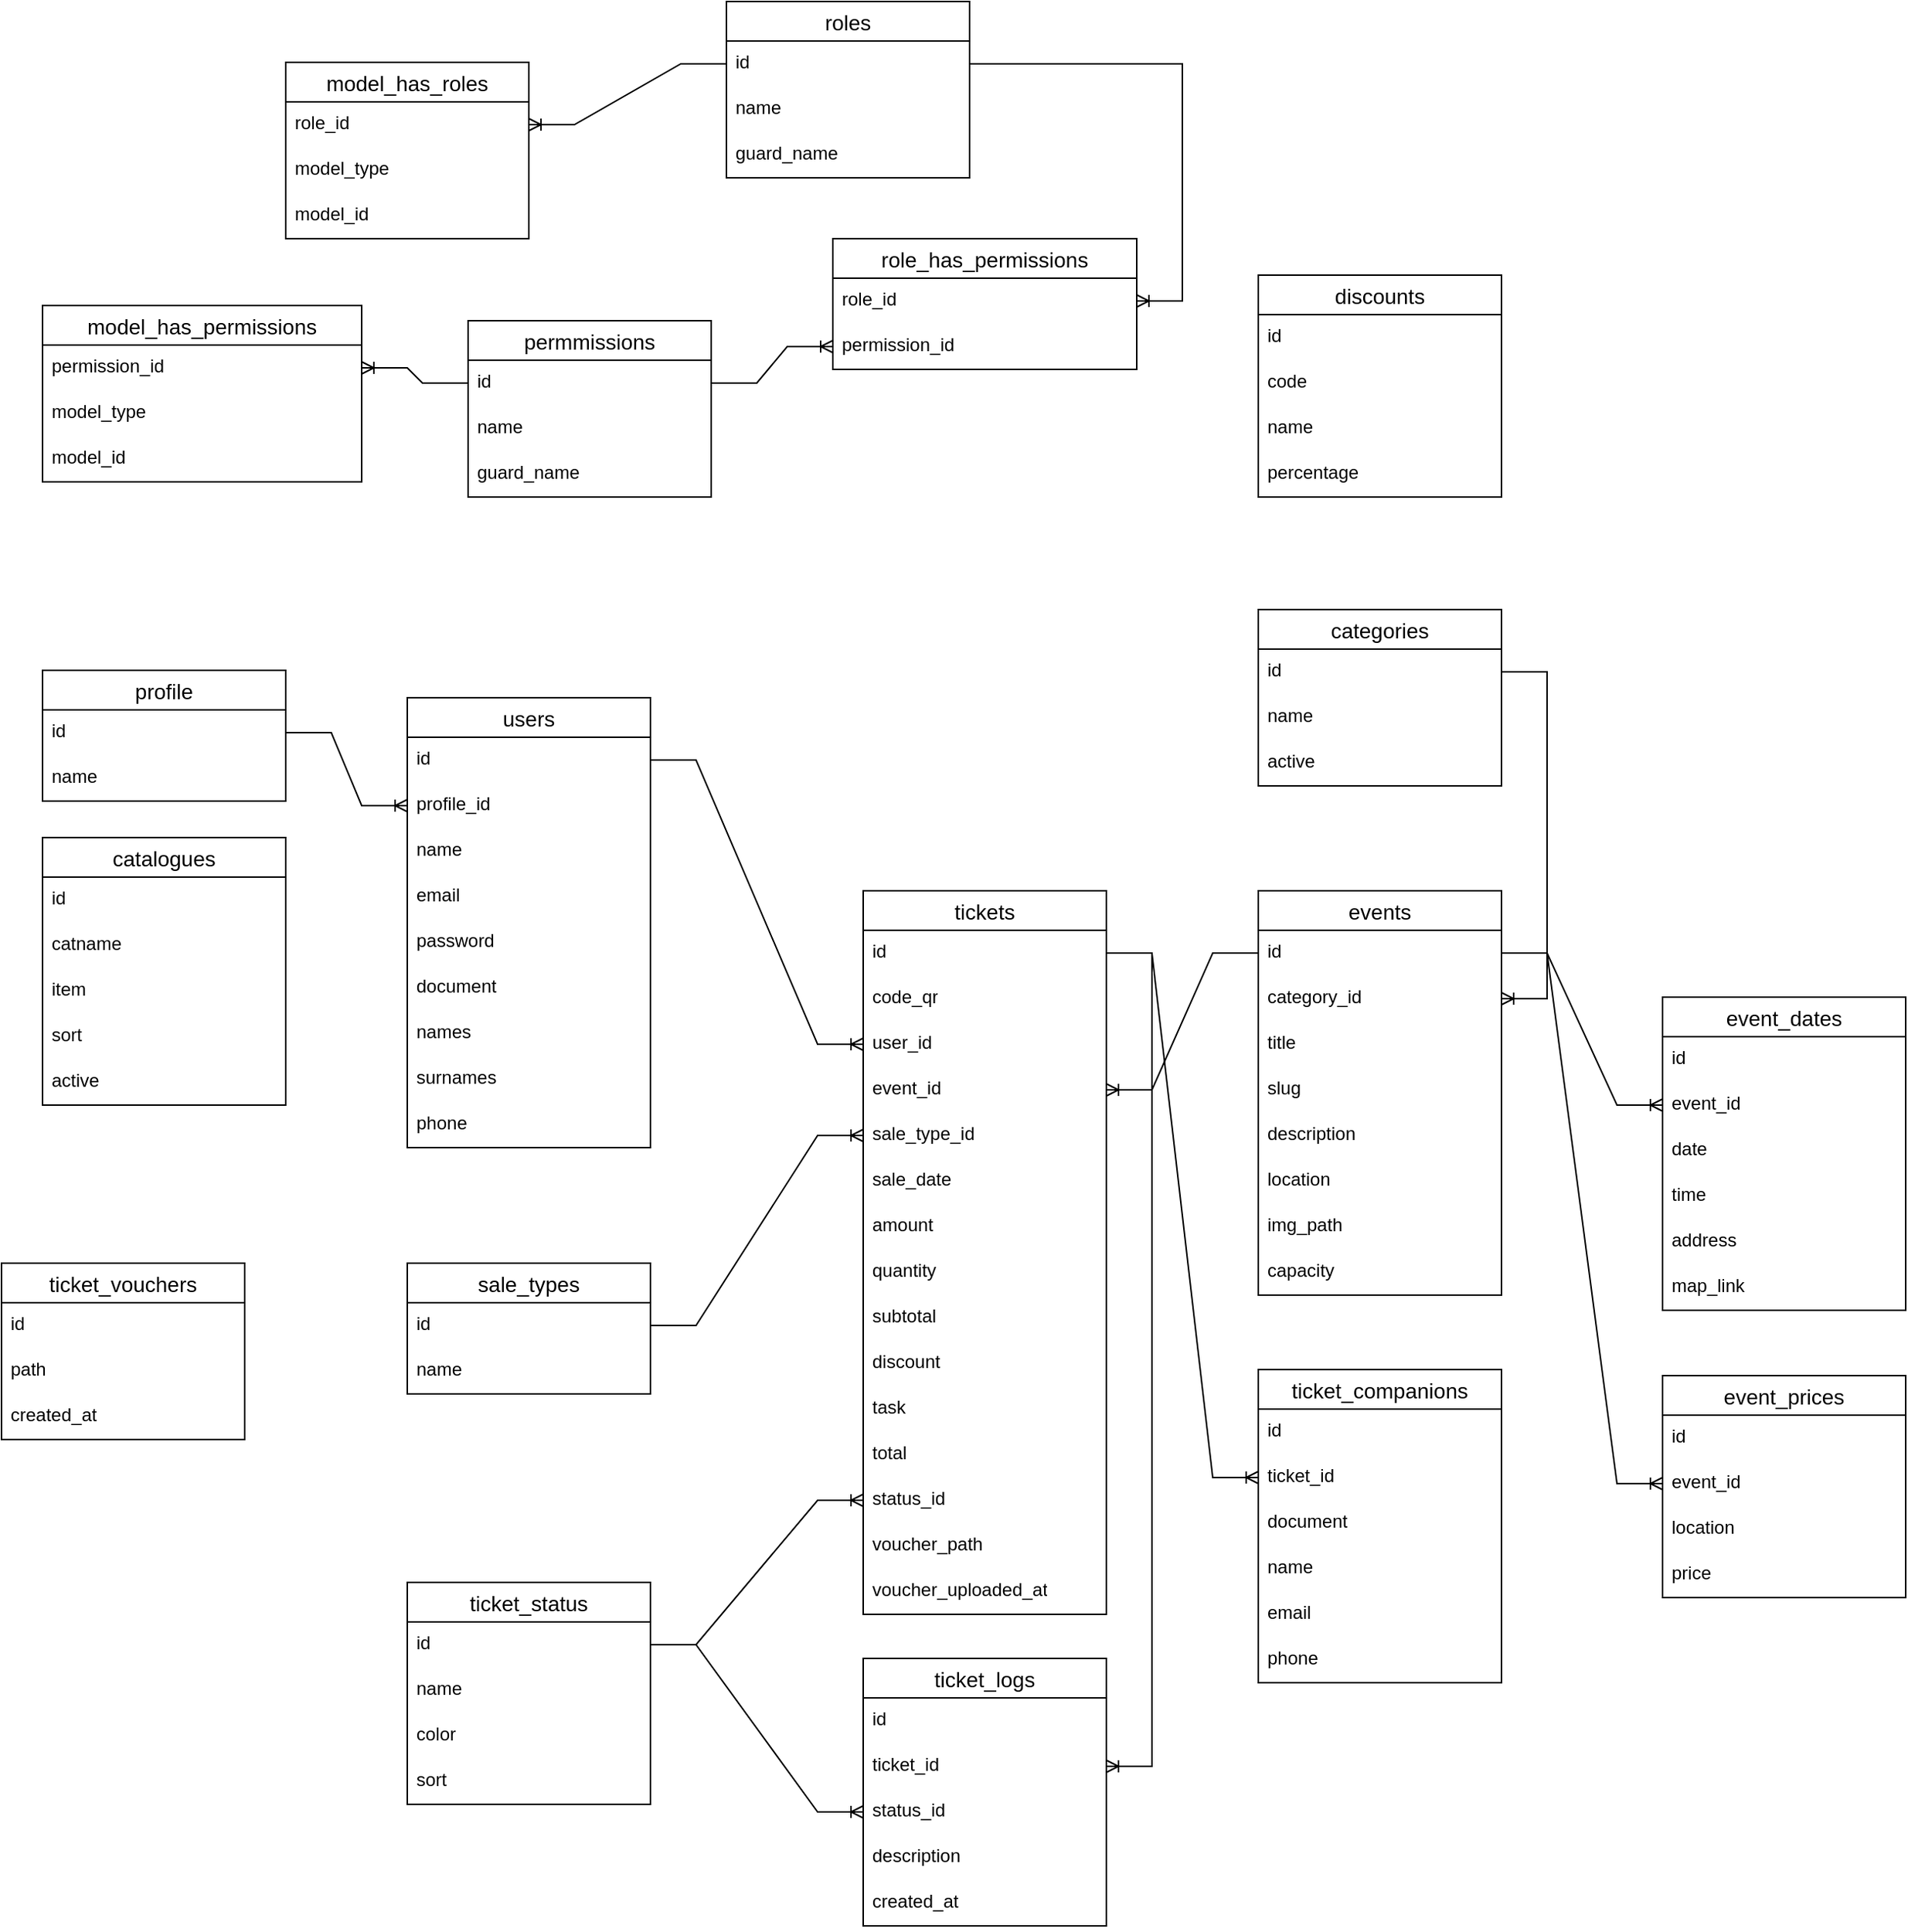 <mxfile version="24.6.5" type="github">
  <diagram name="Página-1" id="-d7SD07cnn0HYnGidcAS">
    <mxGraphModel dx="2901" dy="1987" grid="1" gridSize="10" guides="1" tooltips="1" connect="1" arrows="1" fold="1" page="1" pageScale="1" pageWidth="827" pageHeight="1169" math="0" shadow="0">
      <root>
        <mxCell id="0" />
        <mxCell id="1" parent="0" />
        <mxCell id="H8ktE2AJCCBWgExRrxpA-14" value="users" style="swimlane;fontStyle=0;childLayout=stackLayout;horizontal=1;startSize=26;horizontalStack=0;resizeParent=1;resizeParentMax=0;resizeLast=0;collapsible=1;marginBottom=0;align=center;fontSize=14;" parent="1" vertex="1">
          <mxGeometry x="-560" y="38" width="160" height="296" as="geometry" />
        </mxCell>
        <mxCell id="H8ktE2AJCCBWgExRrxpA-15" value="id" style="text;strokeColor=none;fillColor=none;spacingLeft=4;spacingRight=4;overflow=hidden;rotatable=0;points=[[0,0.5],[1,0.5]];portConstraint=eastwest;fontSize=12;whiteSpace=wrap;html=1;" parent="H8ktE2AJCCBWgExRrxpA-14" vertex="1">
          <mxGeometry y="26" width="160" height="30" as="geometry" />
        </mxCell>
        <mxCell id="zKqckRXuRE4h2Hn4GKFf-29" value="profile_id" style="text;strokeColor=none;fillColor=none;spacingLeft=4;spacingRight=4;overflow=hidden;rotatable=0;points=[[0,0.5],[1,0.5]];portConstraint=eastwest;fontSize=12;whiteSpace=wrap;html=1;" parent="H8ktE2AJCCBWgExRrxpA-14" vertex="1">
          <mxGeometry y="56" width="160" height="30" as="geometry" />
        </mxCell>
        <mxCell id="H8ktE2AJCCBWgExRrxpA-16" value="name" style="text;strokeColor=none;fillColor=none;spacingLeft=4;spacingRight=4;overflow=hidden;rotatable=0;points=[[0,0.5],[1,0.5]];portConstraint=eastwest;fontSize=12;whiteSpace=wrap;html=1;" parent="H8ktE2AJCCBWgExRrxpA-14" vertex="1">
          <mxGeometry y="86" width="160" height="30" as="geometry" />
        </mxCell>
        <mxCell id="H8ktE2AJCCBWgExRrxpA-17" value="email" style="text;strokeColor=none;fillColor=none;spacingLeft=4;spacingRight=4;overflow=hidden;rotatable=0;points=[[0,0.5],[1,0.5]];portConstraint=eastwest;fontSize=12;whiteSpace=wrap;html=1;" parent="H8ktE2AJCCBWgExRrxpA-14" vertex="1">
          <mxGeometry y="116" width="160" height="30" as="geometry" />
        </mxCell>
        <mxCell id="zKqckRXuRE4h2Hn4GKFf-28" value="password" style="text;strokeColor=none;fillColor=none;spacingLeft=4;spacingRight=4;overflow=hidden;rotatable=0;points=[[0,0.5],[1,0.5]];portConstraint=eastwest;fontSize=12;whiteSpace=wrap;html=1;" parent="H8ktE2AJCCBWgExRrxpA-14" vertex="1">
          <mxGeometry y="146" width="160" height="30" as="geometry" />
        </mxCell>
        <mxCell id="zKqckRXuRE4h2Hn4GKFf-26" value="document" style="text;strokeColor=none;fillColor=none;spacingLeft=4;spacingRight=4;overflow=hidden;rotatable=0;points=[[0,0.5],[1,0.5]];portConstraint=eastwest;fontSize=12;whiteSpace=wrap;html=1;" parent="H8ktE2AJCCBWgExRrxpA-14" vertex="1">
          <mxGeometry y="176" width="160" height="30" as="geometry" />
        </mxCell>
        <mxCell id="zKqckRXuRE4h2Hn4GKFf-24" value="names" style="text;strokeColor=none;fillColor=none;spacingLeft=4;spacingRight=4;overflow=hidden;rotatable=0;points=[[0,0.5],[1,0.5]];portConstraint=eastwest;fontSize=12;whiteSpace=wrap;html=1;" parent="H8ktE2AJCCBWgExRrxpA-14" vertex="1">
          <mxGeometry y="206" width="160" height="30" as="geometry" />
        </mxCell>
        <mxCell id="zKqckRXuRE4h2Hn4GKFf-25" value="surnames" style="text;strokeColor=none;fillColor=none;spacingLeft=4;spacingRight=4;overflow=hidden;rotatable=0;points=[[0,0.5],[1,0.5]];portConstraint=eastwest;fontSize=12;whiteSpace=wrap;html=1;" parent="H8ktE2AJCCBWgExRrxpA-14" vertex="1">
          <mxGeometry y="236" width="160" height="30" as="geometry" />
        </mxCell>
        <mxCell id="zKqckRXuRE4h2Hn4GKFf-27" value="phone" style="text;strokeColor=none;fillColor=none;spacingLeft=4;spacingRight=4;overflow=hidden;rotatable=0;points=[[0,0.5],[1,0.5]];portConstraint=eastwest;fontSize=12;whiteSpace=wrap;html=1;" parent="H8ktE2AJCCBWgExRrxpA-14" vertex="1">
          <mxGeometry y="266" width="160" height="30" as="geometry" />
        </mxCell>
        <mxCell id="H8ktE2AJCCBWgExRrxpA-18" value="profile" style="swimlane;fontStyle=0;childLayout=stackLayout;horizontal=1;startSize=26;horizontalStack=0;resizeParent=1;resizeParentMax=0;resizeLast=0;collapsible=1;marginBottom=0;align=center;fontSize=14;" parent="1" vertex="1">
          <mxGeometry x="-800" y="20" width="160" height="86" as="geometry" />
        </mxCell>
        <mxCell id="H8ktE2AJCCBWgExRrxpA-19" value="id" style="text;strokeColor=none;fillColor=none;spacingLeft=4;spacingRight=4;overflow=hidden;rotatable=0;points=[[0,0.5],[1,0.5]];portConstraint=eastwest;fontSize=12;whiteSpace=wrap;html=1;" parent="H8ktE2AJCCBWgExRrxpA-18" vertex="1">
          <mxGeometry y="26" width="160" height="30" as="geometry" />
        </mxCell>
        <mxCell id="zKqckRXuRE4h2Hn4GKFf-4" value="name" style="text;strokeColor=none;fillColor=none;spacingLeft=4;spacingRight=4;overflow=hidden;rotatable=0;points=[[0,0.5],[1,0.5]];portConstraint=eastwest;fontSize=12;whiteSpace=wrap;html=1;" parent="H8ktE2AJCCBWgExRrxpA-18" vertex="1">
          <mxGeometry y="56" width="160" height="30" as="geometry" />
        </mxCell>
        <mxCell id="H8ktE2AJCCBWgExRrxpA-22" value="events" style="swimlane;fontStyle=0;childLayout=stackLayout;horizontal=1;startSize=26;horizontalStack=0;resizeParent=1;resizeParentMax=0;resizeLast=0;collapsible=1;marginBottom=0;align=center;fontSize=14;" parent="1" vertex="1">
          <mxGeometry y="165" width="160" height="266" as="geometry" />
        </mxCell>
        <mxCell id="H8ktE2AJCCBWgExRrxpA-23" value="id" style="text;strokeColor=none;fillColor=none;spacingLeft=4;spacingRight=4;overflow=hidden;rotatable=0;points=[[0,0.5],[1,0.5]];portConstraint=eastwest;fontSize=12;whiteSpace=wrap;html=1;" parent="H8ktE2AJCCBWgExRrxpA-22" vertex="1">
          <mxGeometry y="26" width="160" height="30" as="geometry" />
        </mxCell>
        <mxCell id="H8ktE2AJCCBWgExRrxpA-30" value="category_id" style="text;strokeColor=none;fillColor=none;spacingLeft=4;spacingRight=4;overflow=hidden;rotatable=0;points=[[0,0.5],[1,0.5]];portConstraint=eastwest;fontSize=12;whiteSpace=wrap;html=1;" parent="H8ktE2AJCCBWgExRrxpA-22" vertex="1">
          <mxGeometry y="56" width="160" height="30" as="geometry" />
        </mxCell>
        <mxCell id="H8ktE2AJCCBWgExRrxpA-24" value="title" style="text;strokeColor=none;fillColor=none;spacingLeft=4;spacingRight=4;overflow=hidden;rotatable=0;points=[[0,0.5],[1,0.5]];portConstraint=eastwest;fontSize=12;whiteSpace=wrap;html=1;" parent="H8ktE2AJCCBWgExRrxpA-22" vertex="1">
          <mxGeometry y="86" width="160" height="30" as="geometry" />
        </mxCell>
        <mxCell id="H8ktE2AJCCBWgExRrxpA-25" value="slug" style="text;strokeColor=none;fillColor=none;spacingLeft=4;spacingRight=4;overflow=hidden;rotatable=0;points=[[0,0.5],[1,0.5]];portConstraint=eastwest;fontSize=12;whiteSpace=wrap;html=1;" parent="H8ktE2AJCCBWgExRrxpA-22" vertex="1">
          <mxGeometry y="116" width="160" height="30" as="geometry" />
        </mxCell>
        <mxCell id="H8ktE2AJCCBWgExRrxpA-27" value="description" style="text;strokeColor=none;fillColor=none;spacingLeft=4;spacingRight=4;overflow=hidden;rotatable=0;points=[[0,0.5],[1,0.5]];portConstraint=eastwest;fontSize=12;whiteSpace=wrap;html=1;" parent="H8ktE2AJCCBWgExRrxpA-22" vertex="1">
          <mxGeometry y="146" width="160" height="30" as="geometry" />
        </mxCell>
        <mxCell id="H8ktE2AJCCBWgExRrxpA-26" value="location" style="text;strokeColor=none;fillColor=none;spacingLeft=4;spacingRight=4;overflow=hidden;rotatable=0;points=[[0,0.5],[1,0.5]];portConstraint=eastwest;fontSize=12;whiteSpace=wrap;html=1;" parent="H8ktE2AJCCBWgExRrxpA-22" vertex="1">
          <mxGeometry y="176" width="160" height="30" as="geometry" />
        </mxCell>
        <mxCell id="H8ktE2AJCCBWgExRrxpA-28" value="img_path" style="text;strokeColor=none;fillColor=none;spacingLeft=4;spacingRight=4;overflow=hidden;rotatable=0;points=[[0,0.5],[1,0.5]];portConstraint=eastwest;fontSize=12;whiteSpace=wrap;html=1;" parent="H8ktE2AJCCBWgExRrxpA-22" vertex="1">
          <mxGeometry y="206" width="160" height="30" as="geometry" />
        </mxCell>
        <mxCell id="H8ktE2AJCCBWgExRrxpA-39" value="capacity" style="text;strokeColor=none;fillColor=none;spacingLeft=4;spacingRight=4;overflow=hidden;rotatable=0;points=[[0,0.5],[1,0.5]];portConstraint=eastwest;fontSize=12;whiteSpace=wrap;html=1;" parent="H8ktE2AJCCBWgExRrxpA-22" vertex="1">
          <mxGeometry y="236" width="160" height="30" as="geometry" />
        </mxCell>
        <mxCell id="H8ktE2AJCCBWgExRrxpA-31" value="tickets" style="swimlane;fontStyle=0;childLayout=stackLayout;horizontal=1;startSize=26;horizontalStack=0;resizeParent=1;resizeParentMax=0;resizeLast=0;collapsible=1;marginBottom=0;align=center;fontSize=14;" parent="1" vertex="1">
          <mxGeometry x="-260" y="165" width="160" height="476" as="geometry" />
        </mxCell>
        <mxCell id="H8ktE2AJCCBWgExRrxpA-32" value="id" style="text;strokeColor=none;fillColor=none;spacingLeft=4;spacingRight=4;overflow=hidden;rotatable=0;points=[[0,0.5],[1,0.5]];portConstraint=eastwest;fontSize=12;whiteSpace=wrap;html=1;" parent="H8ktE2AJCCBWgExRrxpA-31" vertex="1">
          <mxGeometry y="26" width="160" height="30" as="geometry" />
        </mxCell>
        <mxCell id="zKqckRXuRE4h2Hn4GKFf-15" value="code_qr" style="text;strokeColor=none;fillColor=none;spacingLeft=4;spacingRight=4;overflow=hidden;rotatable=0;points=[[0,0.5],[1,0.5]];portConstraint=eastwest;fontSize=12;whiteSpace=wrap;html=1;" parent="H8ktE2AJCCBWgExRrxpA-31" vertex="1">
          <mxGeometry y="56" width="160" height="30" as="geometry" />
        </mxCell>
        <mxCell id="H8ktE2AJCCBWgExRrxpA-33" value="user_id" style="text;strokeColor=none;fillColor=none;spacingLeft=4;spacingRight=4;overflow=hidden;rotatable=0;points=[[0,0.5],[1,0.5]];portConstraint=eastwest;fontSize=12;whiteSpace=wrap;html=1;" parent="H8ktE2AJCCBWgExRrxpA-31" vertex="1">
          <mxGeometry y="86" width="160" height="30" as="geometry" />
        </mxCell>
        <mxCell id="H8ktE2AJCCBWgExRrxpA-34" value="event_id" style="text;strokeColor=none;fillColor=none;spacingLeft=4;spacingRight=4;overflow=hidden;rotatable=0;points=[[0,0.5],[1,0.5]];portConstraint=eastwest;fontSize=12;whiteSpace=wrap;html=1;" parent="H8ktE2AJCCBWgExRrxpA-31" vertex="1">
          <mxGeometry y="116" width="160" height="30" as="geometry" />
        </mxCell>
        <mxCell id="zKqckRXuRE4h2Hn4GKFf-10" value="sale_type_id" style="text;strokeColor=none;fillColor=none;spacingLeft=4;spacingRight=4;overflow=hidden;rotatable=0;points=[[0,0.5],[1,0.5]];portConstraint=eastwest;fontSize=12;whiteSpace=wrap;html=1;" parent="H8ktE2AJCCBWgExRrxpA-31" vertex="1">
          <mxGeometry y="146" width="160" height="30" as="geometry" />
        </mxCell>
        <mxCell id="zKqckRXuRE4h2Hn4GKFf-12" value="sale_date" style="text;strokeColor=none;fillColor=none;spacingLeft=4;spacingRight=4;overflow=hidden;rotatable=0;points=[[0,0.5],[1,0.5]];portConstraint=eastwest;fontSize=12;whiteSpace=wrap;html=1;" parent="H8ktE2AJCCBWgExRrxpA-31" vertex="1">
          <mxGeometry y="176" width="160" height="30" as="geometry" />
        </mxCell>
        <mxCell id="4kQl0qrkFOoCdDmBcjGe-17" value="amount" style="text;strokeColor=none;fillColor=none;spacingLeft=4;spacingRight=4;overflow=hidden;rotatable=0;points=[[0,0.5],[1,0.5]];portConstraint=eastwest;fontSize=12;whiteSpace=wrap;html=1;" vertex="1" parent="H8ktE2AJCCBWgExRrxpA-31">
          <mxGeometry y="206" width="160" height="30" as="geometry" />
        </mxCell>
        <mxCell id="zKqckRXuRE4h2Hn4GKFf-14" value="quantity" style="text;strokeColor=none;fillColor=none;spacingLeft=4;spacingRight=4;overflow=hidden;rotatable=0;points=[[0,0.5],[1,0.5]];portConstraint=eastwest;fontSize=12;whiteSpace=wrap;html=1;" parent="H8ktE2AJCCBWgExRrxpA-31" vertex="1">
          <mxGeometry y="236" width="160" height="30" as="geometry" />
        </mxCell>
        <mxCell id="4kQl0qrkFOoCdDmBcjGe-16" value="subtotal" style="text;strokeColor=none;fillColor=none;spacingLeft=4;spacingRight=4;overflow=hidden;rotatable=0;points=[[0,0.5],[1,0.5]];portConstraint=eastwest;fontSize=12;whiteSpace=wrap;html=1;" vertex="1" parent="H8ktE2AJCCBWgExRrxpA-31">
          <mxGeometry y="266" width="160" height="30" as="geometry" />
        </mxCell>
        <mxCell id="4kQl0qrkFOoCdDmBcjGe-14" value="discount" style="text;strokeColor=none;fillColor=none;spacingLeft=4;spacingRight=4;overflow=hidden;rotatable=0;points=[[0,0.5],[1,0.5]];portConstraint=eastwest;fontSize=12;whiteSpace=wrap;html=1;" vertex="1" parent="H8ktE2AJCCBWgExRrxpA-31">
          <mxGeometry y="296" width="160" height="30" as="geometry" />
        </mxCell>
        <mxCell id="4kQl0qrkFOoCdDmBcjGe-15" value="task" style="text;strokeColor=none;fillColor=none;spacingLeft=4;spacingRight=4;overflow=hidden;rotatable=0;points=[[0,0.5],[1,0.5]];portConstraint=eastwest;fontSize=12;whiteSpace=wrap;html=1;" vertex="1" parent="H8ktE2AJCCBWgExRrxpA-31">
          <mxGeometry y="326" width="160" height="30" as="geometry" />
        </mxCell>
        <mxCell id="zKqckRXuRE4h2Hn4GKFf-13" value="total" style="text;strokeColor=none;fillColor=none;spacingLeft=4;spacingRight=4;overflow=hidden;rotatable=0;points=[[0,0.5],[1,0.5]];portConstraint=eastwest;fontSize=12;whiteSpace=wrap;html=1;" parent="H8ktE2AJCCBWgExRrxpA-31" vertex="1">
          <mxGeometry y="356" width="160" height="30" as="geometry" />
        </mxCell>
        <mxCell id="zKqckRXuRE4h2Hn4GKFf-21" value="status_id" style="text;strokeColor=none;fillColor=none;spacingLeft=4;spacingRight=4;overflow=hidden;rotatable=0;points=[[0,0.5],[1,0.5]];portConstraint=eastwest;fontSize=12;whiteSpace=wrap;html=1;" parent="H8ktE2AJCCBWgExRrxpA-31" vertex="1">
          <mxGeometry y="386" width="160" height="30" as="geometry" />
        </mxCell>
        <mxCell id="zKqckRXuRE4h2Hn4GKFf-31" value="voucher_path" style="text;strokeColor=none;fillColor=none;spacingLeft=4;spacingRight=4;overflow=hidden;rotatable=0;points=[[0,0.5],[1,0.5]];portConstraint=eastwest;fontSize=12;whiteSpace=wrap;html=1;" parent="H8ktE2AJCCBWgExRrxpA-31" vertex="1">
          <mxGeometry y="416" width="160" height="30" as="geometry" />
        </mxCell>
        <mxCell id="zKqckRXuRE4h2Hn4GKFf-40" value="voucher_uploaded_at" style="text;strokeColor=none;fillColor=none;spacingLeft=4;spacingRight=4;overflow=hidden;rotatable=0;points=[[0,0.5],[1,0.5]];portConstraint=eastwest;fontSize=12;whiteSpace=wrap;html=1;" parent="H8ktE2AJCCBWgExRrxpA-31" vertex="1">
          <mxGeometry y="446" width="160" height="30" as="geometry" />
        </mxCell>
        <mxCell id="H8ktE2AJCCBWgExRrxpA-35" value="categories" style="swimlane;fontStyle=0;childLayout=stackLayout;horizontal=1;startSize=26;horizontalStack=0;resizeParent=1;resizeParentMax=0;resizeLast=0;collapsible=1;marginBottom=0;align=center;fontSize=14;" parent="1" vertex="1">
          <mxGeometry y="-20" width="160" height="116" as="geometry" />
        </mxCell>
        <mxCell id="H8ktE2AJCCBWgExRrxpA-36" value="id" style="text;strokeColor=none;fillColor=none;spacingLeft=4;spacingRight=4;overflow=hidden;rotatable=0;points=[[0,0.5],[1,0.5]];portConstraint=eastwest;fontSize=12;whiteSpace=wrap;html=1;" parent="H8ktE2AJCCBWgExRrxpA-35" vertex="1">
          <mxGeometry y="26" width="160" height="30" as="geometry" />
        </mxCell>
        <mxCell id="H8ktE2AJCCBWgExRrxpA-37" value="name" style="text;strokeColor=none;fillColor=none;spacingLeft=4;spacingRight=4;overflow=hidden;rotatable=0;points=[[0,0.5],[1,0.5]];portConstraint=eastwest;fontSize=12;whiteSpace=wrap;html=1;" parent="H8ktE2AJCCBWgExRrxpA-35" vertex="1">
          <mxGeometry y="56" width="160" height="30" as="geometry" />
        </mxCell>
        <mxCell id="H8ktE2AJCCBWgExRrxpA-38" value="active" style="text;strokeColor=none;fillColor=none;spacingLeft=4;spacingRight=4;overflow=hidden;rotatable=0;points=[[0,0.5],[1,0.5]];portConstraint=eastwest;fontSize=12;whiteSpace=wrap;html=1;" parent="H8ktE2AJCCBWgExRrxpA-35" vertex="1">
          <mxGeometry y="86" width="160" height="30" as="geometry" />
        </mxCell>
        <mxCell id="H8ktE2AJCCBWgExRrxpA-40" value="event_dates" style="swimlane;fontStyle=0;childLayout=stackLayout;horizontal=1;startSize=26;horizontalStack=0;resizeParent=1;resizeParentMax=0;resizeLast=0;collapsible=1;marginBottom=0;align=center;fontSize=14;" parent="1" vertex="1">
          <mxGeometry x="266" y="235" width="160" height="206" as="geometry" />
        </mxCell>
        <mxCell id="H8ktE2AJCCBWgExRrxpA-41" value="id" style="text;strokeColor=none;fillColor=none;spacingLeft=4;spacingRight=4;overflow=hidden;rotatable=0;points=[[0,0.5],[1,0.5]];portConstraint=eastwest;fontSize=12;whiteSpace=wrap;html=1;" parent="H8ktE2AJCCBWgExRrxpA-40" vertex="1">
          <mxGeometry y="26" width="160" height="30" as="geometry" />
        </mxCell>
        <mxCell id="H8ktE2AJCCBWgExRrxpA-44" value="event_id" style="text;strokeColor=none;fillColor=none;spacingLeft=4;spacingRight=4;overflow=hidden;rotatable=0;points=[[0,0.5],[1,0.5]];portConstraint=eastwest;fontSize=12;whiteSpace=wrap;html=1;" parent="H8ktE2AJCCBWgExRrxpA-40" vertex="1">
          <mxGeometry y="56" width="160" height="30" as="geometry" />
        </mxCell>
        <mxCell id="H8ktE2AJCCBWgExRrxpA-42" value="date" style="text;strokeColor=none;fillColor=none;spacingLeft=4;spacingRight=4;overflow=hidden;rotatable=0;points=[[0,0.5],[1,0.5]];portConstraint=eastwest;fontSize=12;whiteSpace=wrap;html=1;" parent="H8ktE2AJCCBWgExRrxpA-40" vertex="1">
          <mxGeometry y="86" width="160" height="30" as="geometry" />
        </mxCell>
        <mxCell id="H8ktE2AJCCBWgExRrxpA-46" value="time" style="text;strokeColor=none;fillColor=none;spacingLeft=4;spacingRight=4;overflow=hidden;rotatable=0;points=[[0,0.5],[1,0.5]];portConstraint=eastwest;fontSize=12;whiteSpace=wrap;html=1;" parent="H8ktE2AJCCBWgExRrxpA-40" vertex="1">
          <mxGeometry y="116" width="160" height="30" as="geometry" />
        </mxCell>
        <mxCell id="H8ktE2AJCCBWgExRrxpA-43" value="address" style="text;strokeColor=none;fillColor=none;spacingLeft=4;spacingRight=4;overflow=hidden;rotatable=0;points=[[0,0.5],[1,0.5]];portConstraint=eastwest;fontSize=12;whiteSpace=wrap;html=1;" parent="H8ktE2AJCCBWgExRrxpA-40" vertex="1">
          <mxGeometry y="146" width="160" height="30" as="geometry" />
        </mxCell>
        <mxCell id="H8ktE2AJCCBWgExRrxpA-47" value="map_link" style="text;strokeColor=none;fillColor=none;spacingLeft=4;spacingRight=4;overflow=hidden;rotatable=0;points=[[0,0.5],[1,0.5]];portConstraint=eastwest;fontSize=12;whiteSpace=wrap;html=1;" parent="H8ktE2AJCCBWgExRrxpA-40" vertex="1">
          <mxGeometry y="176" width="160" height="30" as="geometry" />
        </mxCell>
        <mxCell id="H8ktE2AJCCBWgExRrxpA-45" value="" style="edgeStyle=entityRelationEdgeStyle;fontSize=12;html=1;endArrow=ERoneToMany;rounded=0;" parent="1" source="H8ktE2AJCCBWgExRrxpA-23" target="H8ktE2AJCCBWgExRrxpA-44" edge="1">
          <mxGeometry width="100" height="100" relative="1" as="geometry">
            <mxPoint x="76" y="495" as="sourcePoint" />
            <mxPoint x="176" y="395" as="targetPoint" />
          </mxGeometry>
        </mxCell>
        <mxCell id="H8ktE2AJCCBWgExRrxpA-49" value="" style="edgeStyle=entityRelationEdgeStyle;fontSize=12;html=1;endArrow=ERoneToMany;rounded=0;" parent="1" source="H8ktE2AJCCBWgExRrxpA-36" target="H8ktE2AJCCBWgExRrxpA-30" edge="1">
          <mxGeometry width="100" height="100" relative="1" as="geometry">
            <mxPoint x="76" y="495" as="sourcePoint" />
            <mxPoint x="176" y="395" as="targetPoint" />
          </mxGeometry>
        </mxCell>
        <mxCell id="H8ktE2AJCCBWgExRrxpA-50" value="event_prices" style="swimlane;fontStyle=0;childLayout=stackLayout;horizontal=1;startSize=26;horizontalStack=0;resizeParent=1;resizeParentMax=0;resizeLast=0;collapsible=1;marginBottom=0;align=center;fontSize=14;" parent="1" vertex="1">
          <mxGeometry x="266" y="484" width="160" height="146" as="geometry" />
        </mxCell>
        <mxCell id="H8ktE2AJCCBWgExRrxpA-51" value="id" style="text;strokeColor=none;fillColor=none;spacingLeft=4;spacingRight=4;overflow=hidden;rotatable=0;points=[[0,0.5],[1,0.5]];portConstraint=eastwest;fontSize=12;whiteSpace=wrap;html=1;" parent="H8ktE2AJCCBWgExRrxpA-50" vertex="1">
          <mxGeometry y="26" width="160" height="30" as="geometry" />
        </mxCell>
        <mxCell id="H8ktE2AJCCBWgExRrxpA-52" value="event_id" style="text;strokeColor=none;fillColor=none;spacingLeft=4;spacingRight=4;overflow=hidden;rotatable=0;points=[[0,0.5],[1,0.5]];portConstraint=eastwest;fontSize=12;whiteSpace=wrap;html=1;" parent="H8ktE2AJCCBWgExRrxpA-50" vertex="1">
          <mxGeometry y="56" width="160" height="30" as="geometry" />
        </mxCell>
        <mxCell id="H8ktE2AJCCBWgExRrxpA-53" value="location" style="text;strokeColor=none;fillColor=none;spacingLeft=4;spacingRight=4;overflow=hidden;rotatable=0;points=[[0,0.5],[1,0.5]];portConstraint=eastwest;fontSize=12;whiteSpace=wrap;html=1;" parent="H8ktE2AJCCBWgExRrxpA-50" vertex="1">
          <mxGeometry y="86" width="160" height="30" as="geometry" />
        </mxCell>
        <mxCell id="H8ktE2AJCCBWgExRrxpA-54" value="price" style="text;strokeColor=none;fillColor=none;spacingLeft=4;spacingRight=4;overflow=hidden;rotatable=0;points=[[0,0.5],[1,0.5]];portConstraint=eastwest;fontSize=12;whiteSpace=wrap;html=1;" parent="H8ktE2AJCCBWgExRrxpA-50" vertex="1">
          <mxGeometry y="116" width="160" height="30" as="geometry" />
        </mxCell>
        <mxCell id="H8ktE2AJCCBWgExRrxpA-55" value="" style="edgeStyle=entityRelationEdgeStyle;fontSize=12;html=1;endArrow=ERoneToMany;rounded=0;" parent="1" source="H8ktE2AJCCBWgExRrxpA-23" target="H8ktE2AJCCBWgExRrxpA-52" edge="1">
          <mxGeometry width="100" height="100" relative="1" as="geometry">
            <mxPoint x="76" y="495" as="sourcePoint" />
            <mxPoint x="176" y="395" as="targetPoint" />
          </mxGeometry>
        </mxCell>
        <mxCell id="0xifKR_otHmbRk7-KrNj-1" value="catalogues" style="swimlane;fontStyle=0;childLayout=stackLayout;horizontal=1;startSize=26;horizontalStack=0;resizeParent=1;resizeParentMax=0;resizeLast=0;collapsible=1;marginBottom=0;align=center;fontSize=14;" parent="1" vertex="1">
          <mxGeometry x="-800" y="130" width="160" height="176" as="geometry" />
        </mxCell>
        <mxCell id="0xifKR_otHmbRk7-KrNj-2" value="id" style="text;strokeColor=none;fillColor=none;spacingLeft=4;spacingRight=4;overflow=hidden;rotatable=0;points=[[0,0.5],[1,0.5]];portConstraint=eastwest;fontSize=12;whiteSpace=wrap;html=1;" parent="0xifKR_otHmbRk7-KrNj-1" vertex="1">
          <mxGeometry y="26" width="160" height="30" as="geometry" />
        </mxCell>
        <mxCell id="0xifKR_otHmbRk7-KrNj-3" value="catname" style="text;strokeColor=none;fillColor=none;spacingLeft=4;spacingRight=4;overflow=hidden;rotatable=0;points=[[0,0.5],[1,0.5]];portConstraint=eastwest;fontSize=12;whiteSpace=wrap;html=1;" parent="0xifKR_otHmbRk7-KrNj-1" vertex="1">
          <mxGeometry y="56" width="160" height="30" as="geometry" />
        </mxCell>
        <mxCell id="0xifKR_otHmbRk7-KrNj-4" value="item" style="text;strokeColor=none;fillColor=none;spacingLeft=4;spacingRight=4;overflow=hidden;rotatable=0;points=[[0,0.5],[1,0.5]];portConstraint=eastwest;fontSize=12;whiteSpace=wrap;html=1;" parent="0xifKR_otHmbRk7-KrNj-1" vertex="1">
          <mxGeometry y="86" width="160" height="30" as="geometry" />
        </mxCell>
        <mxCell id="0xifKR_otHmbRk7-KrNj-6" value="sort" style="text;strokeColor=none;fillColor=none;spacingLeft=4;spacingRight=4;overflow=hidden;rotatable=0;points=[[0,0.5],[1,0.5]];portConstraint=eastwest;fontSize=12;whiteSpace=wrap;html=1;" parent="0xifKR_otHmbRk7-KrNj-1" vertex="1">
          <mxGeometry y="116" width="160" height="30" as="geometry" />
        </mxCell>
        <mxCell id="0xifKR_otHmbRk7-KrNj-7" value="active" style="text;strokeColor=none;fillColor=none;spacingLeft=4;spacingRight=4;overflow=hidden;rotatable=0;points=[[0,0.5],[1,0.5]];portConstraint=eastwest;fontSize=12;whiteSpace=wrap;html=1;" parent="0xifKR_otHmbRk7-KrNj-1" vertex="1">
          <mxGeometry y="146" width="160" height="30" as="geometry" />
        </mxCell>
        <mxCell id="zKqckRXuRE4h2Hn4GKFf-1" value="" style="edgeStyle=entityRelationEdgeStyle;fontSize=12;html=1;endArrow=ERoneToMany;rounded=0;entryX=1;entryY=0.5;entryDx=0;entryDy=0;" parent="1" source="H8ktE2AJCCBWgExRrxpA-23" target="H8ktE2AJCCBWgExRrxpA-34" edge="1">
          <mxGeometry width="100" height="100" relative="1" as="geometry">
            <mxPoint x="50" y="416" as="sourcePoint" />
            <mxPoint x="80" y="320" as="targetPoint" />
            <Array as="points">
              <mxPoint x="-180" y="456" />
            </Array>
          </mxGeometry>
        </mxCell>
        <mxCell id="zKqckRXuRE4h2Hn4GKFf-2" value="" style="edgeStyle=entityRelationEdgeStyle;fontSize=12;html=1;endArrow=ERoneToMany;rounded=0;" parent="1" source="H8ktE2AJCCBWgExRrxpA-15" target="H8ktE2AJCCBWgExRrxpA-33" edge="1">
          <mxGeometry width="100" height="100" relative="1" as="geometry">
            <mxPoint x="-380" y="516" as="sourcePoint" />
            <mxPoint x="-280" y="416" as="targetPoint" />
          </mxGeometry>
        </mxCell>
        <mxCell id="zKqckRXuRE4h2Hn4GKFf-6" value="sale_types" style="swimlane;fontStyle=0;childLayout=stackLayout;horizontal=1;startSize=26;horizontalStack=0;resizeParent=1;resizeParentMax=0;resizeLast=0;collapsible=1;marginBottom=0;align=center;fontSize=14;" parent="1" vertex="1">
          <mxGeometry x="-560" y="410" width="160" height="86" as="geometry" />
        </mxCell>
        <mxCell id="zKqckRXuRE4h2Hn4GKFf-7" value="id" style="text;strokeColor=none;fillColor=none;spacingLeft=4;spacingRight=4;overflow=hidden;rotatable=0;points=[[0,0.5],[1,0.5]];portConstraint=eastwest;fontSize=12;whiteSpace=wrap;html=1;" parent="zKqckRXuRE4h2Hn4GKFf-6" vertex="1">
          <mxGeometry y="26" width="160" height="30" as="geometry" />
        </mxCell>
        <mxCell id="zKqckRXuRE4h2Hn4GKFf-8" value="name" style="text;strokeColor=none;fillColor=none;spacingLeft=4;spacingRight=4;overflow=hidden;rotatable=0;points=[[0,0.5],[1,0.5]];portConstraint=eastwest;fontSize=12;whiteSpace=wrap;html=1;" parent="zKqckRXuRE4h2Hn4GKFf-6" vertex="1">
          <mxGeometry y="56" width="160" height="30" as="geometry" />
        </mxCell>
        <mxCell id="zKqckRXuRE4h2Hn4GKFf-16" value="ticket_status" style="swimlane;fontStyle=0;childLayout=stackLayout;horizontal=1;startSize=26;horizontalStack=0;resizeParent=1;resizeParentMax=0;resizeLast=0;collapsible=1;marginBottom=0;align=center;fontSize=14;" parent="1" vertex="1">
          <mxGeometry x="-560" y="620" width="160" height="146" as="geometry" />
        </mxCell>
        <mxCell id="zKqckRXuRE4h2Hn4GKFf-17" value="id" style="text;strokeColor=none;fillColor=none;spacingLeft=4;spacingRight=4;overflow=hidden;rotatable=0;points=[[0,0.5],[1,0.5]];portConstraint=eastwest;fontSize=12;whiteSpace=wrap;html=1;" parent="zKqckRXuRE4h2Hn4GKFf-16" vertex="1">
          <mxGeometry y="26" width="160" height="30" as="geometry" />
        </mxCell>
        <mxCell id="zKqckRXuRE4h2Hn4GKFf-18" value="name" style="text;strokeColor=none;fillColor=none;spacingLeft=4;spacingRight=4;overflow=hidden;rotatable=0;points=[[0,0.5],[1,0.5]];portConstraint=eastwest;fontSize=12;whiteSpace=wrap;html=1;" parent="zKqckRXuRE4h2Hn4GKFf-16" vertex="1">
          <mxGeometry y="56" width="160" height="30" as="geometry" />
        </mxCell>
        <mxCell id="zKqckRXuRE4h2Hn4GKFf-22" value="color" style="text;strokeColor=none;fillColor=none;spacingLeft=4;spacingRight=4;overflow=hidden;rotatable=0;points=[[0,0.5],[1,0.5]];portConstraint=eastwest;fontSize=12;whiteSpace=wrap;html=1;" parent="zKqckRXuRE4h2Hn4GKFf-16" vertex="1">
          <mxGeometry y="86" width="160" height="30" as="geometry" />
        </mxCell>
        <mxCell id="zKqckRXuRE4h2Hn4GKFf-19" value="sort" style="text;strokeColor=none;fillColor=none;spacingLeft=4;spacingRight=4;overflow=hidden;rotatable=0;points=[[0,0.5],[1,0.5]];portConstraint=eastwest;fontSize=12;whiteSpace=wrap;html=1;" parent="zKqckRXuRE4h2Hn4GKFf-16" vertex="1">
          <mxGeometry y="116" width="160" height="30" as="geometry" />
        </mxCell>
        <mxCell id="zKqckRXuRE4h2Hn4GKFf-20" value="" style="edgeStyle=entityRelationEdgeStyle;fontSize=12;html=1;endArrow=ERoneToMany;rounded=0;" parent="1" source="zKqckRXuRE4h2Hn4GKFf-17" target="zKqckRXuRE4h2Hn4GKFf-21" edge="1">
          <mxGeometry width="100" height="100" relative="1" as="geometry">
            <mxPoint x="-50" y="360" as="sourcePoint" />
            <mxPoint x="-20" y="270" as="targetPoint" />
          </mxGeometry>
        </mxCell>
        <mxCell id="zKqckRXuRE4h2Hn4GKFf-23" value="" style="edgeStyle=entityRelationEdgeStyle;fontSize=12;html=1;endArrow=ERoneToMany;rounded=0;" parent="1" source="zKqckRXuRE4h2Hn4GKFf-7" target="zKqckRXuRE4h2Hn4GKFf-10" edge="1">
          <mxGeometry width="100" height="100" relative="1" as="geometry">
            <mxPoint x="-140" y="430" as="sourcePoint" />
            <mxPoint x="-40" y="330" as="targetPoint" />
          </mxGeometry>
        </mxCell>
        <mxCell id="zKqckRXuRE4h2Hn4GKFf-30" value="" style="edgeStyle=entityRelationEdgeStyle;fontSize=12;html=1;endArrow=ERoneToMany;rounded=0;" parent="1" source="H8ktE2AJCCBWgExRrxpA-19" target="zKqckRXuRE4h2Hn4GKFf-29" edge="1">
          <mxGeometry width="100" height="100" relative="1" as="geometry">
            <mxPoint x="-670" y="240" as="sourcePoint" />
            <mxPoint x="-40" y="130" as="targetPoint" />
          </mxGeometry>
        </mxCell>
        <mxCell id="zKqckRXuRE4h2Hn4GKFf-32" value="ticket_logs" style="swimlane;fontStyle=0;childLayout=stackLayout;horizontal=1;startSize=26;horizontalStack=0;resizeParent=1;resizeParentMax=0;resizeLast=0;collapsible=1;marginBottom=0;align=center;fontSize=14;" parent="1" vertex="1">
          <mxGeometry x="-260" y="670" width="160" height="176" as="geometry" />
        </mxCell>
        <mxCell id="zKqckRXuRE4h2Hn4GKFf-33" value="id" style="text;strokeColor=none;fillColor=none;spacingLeft=4;spacingRight=4;overflow=hidden;rotatable=0;points=[[0,0.5],[1,0.5]];portConstraint=eastwest;fontSize=12;whiteSpace=wrap;html=1;" parent="zKqckRXuRE4h2Hn4GKFf-32" vertex="1">
          <mxGeometry y="26" width="160" height="30" as="geometry" />
        </mxCell>
        <mxCell id="zKqckRXuRE4h2Hn4GKFf-34" value="ticket_id" style="text;strokeColor=none;fillColor=none;spacingLeft=4;spacingRight=4;overflow=hidden;rotatable=0;points=[[0,0.5],[1,0.5]];portConstraint=eastwest;fontSize=12;whiteSpace=wrap;html=1;" parent="zKqckRXuRE4h2Hn4GKFf-32" vertex="1">
          <mxGeometry y="56" width="160" height="30" as="geometry" />
        </mxCell>
        <mxCell id="zKqckRXuRE4h2Hn4GKFf-35" value="status_id" style="text;strokeColor=none;fillColor=none;spacingLeft=4;spacingRight=4;overflow=hidden;rotatable=0;points=[[0,0.5],[1,0.5]];portConstraint=eastwest;fontSize=12;whiteSpace=wrap;html=1;" parent="zKqckRXuRE4h2Hn4GKFf-32" vertex="1">
          <mxGeometry y="86" width="160" height="30" as="geometry" />
        </mxCell>
        <mxCell id="zKqckRXuRE4h2Hn4GKFf-36" value="description" style="text;strokeColor=none;fillColor=none;spacingLeft=4;spacingRight=4;overflow=hidden;rotatable=0;points=[[0,0.5],[1,0.5]];portConstraint=eastwest;fontSize=12;whiteSpace=wrap;html=1;" parent="zKqckRXuRE4h2Hn4GKFf-32" vertex="1">
          <mxGeometry y="116" width="160" height="30" as="geometry" />
        </mxCell>
        <mxCell id="zKqckRXuRE4h2Hn4GKFf-39" value="created_at" style="text;strokeColor=none;fillColor=none;spacingLeft=4;spacingRight=4;overflow=hidden;rotatable=0;points=[[0,0.5],[1,0.5]];portConstraint=eastwest;fontSize=12;whiteSpace=wrap;html=1;" parent="zKqckRXuRE4h2Hn4GKFf-32" vertex="1">
          <mxGeometry y="146" width="160" height="30" as="geometry" />
        </mxCell>
        <mxCell id="zKqckRXuRE4h2Hn4GKFf-37" value="" style="edgeStyle=entityRelationEdgeStyle;fontSize=12;html=1;endArrow=ERoneToMany;rounded=0;" parent="1" source="H8ktE2AJCCBWgExRrxpA-32" target="zKqckRXuRE4h2Hn4GKFf-34" edge="1">
          <mxGeometry width="100" height="100" relative="1" as="geometry">
            <mxPoint x="-160" y="653" as="sourcePoint" />
            <mxPoint x="-60" y="553" as="targetPoint" />
          </mxGeometry>
        </mxCell>
        <mxCell id="zKqckRXuRE4h2Hn4GKFf-38" value="" style="edgeStyle=entityRelationEdgeStyle;fontSize=12;html=1;endArrow=ERoneToMany;rounded=0;" parent="1" source="zKqckRXuRE4h2Hn4GKFf-17" target="zKqckRXuRE4h2Hn4GKFf-35" edge="1">
          <mxGeometry width="100" height="100" relative="1" as="geometry">
            <mxPoint x="-290" y="650" as="sourcePoint" />
            <mxPoint x="-190" y="550" as="targetPoint" />
          </mxGeometry>
        </mxCell>
        <mxCell id="zKqckRXuRE4h2Hn4GKFf-41" value="ticket_vouchers" style="swimlane;fontStyle=0;childLayout=stackLayout;horizontal=1;startSize=26;horizontalStack=0;resizeParent=1;resizeParentMax=0;resizeLast=0;collapsible=1;marginBottom=0;align=center;fontSize=14;" parent="1" vertex="1">
          <mxGeometry x="-827" y="410" width="160" height="116" as="geometry" />
        </mxCell>
        <mxCell id="zKqckRXuRE4h2Hn4GKFf-42" value="id" style="text;strokeColor=none;fillColor=none;spacingLeft=4;spacingRight=4;overflow=hidden;rotatable=0;points=[[0,0.5],[1,0.5]];portConstraint=eastwest;fontSize=12;whiteSpace=wrap;html=1;" parent="zKqckRXuRE4h2Hn4GKFf-41" vertex="1">
          <mxGeometry y="26" width="160" height="30" as="geometry" />
        </mxCell>
        <mxCell id="zKqckRXuRE4h2Hn4GKFf-43" value="path" style="text;strokeColor=none;fillColor=none;spacingLeft=4;spacingRight=4;overflow=hidden;rotatable=0;points=[[0,0.5],[1,0.5]];portConstraint=eastwest;fontSize=12;whiteSpace=wrap;html=1;" parent="zKqckRXuRE4h2Hn4GKFf-41" vertex="1">
          <mxGeometry y="56" width="160" height="30" as="geometry" />
        </mxCell>
        <mxCell id="zKqckRXuRE4h2Hn4GKFf-44" value="created_at" style="text;strokeColor=none;fillColor=none;spacingLeft=4;spacingRight=4;overflow=hidden;rotatable=0;points=[[0,0.5],[1,0.5]];portConstraint=eastwest;fontSize=12;whiteSpace=wrap;html=1;" parent="zKqckRXuRE4h2Hn4GKFf-41" vertex="1">
          <mxGeometry y="86" width="160" height="30" as="geometry" />
        </mxCell>
        <mxCell id="zKqckRXuRE4h2Hn4GKFf-45" value="roles" style="swimlane;fontStyle=0;childLayout=stackLayout;horizontal=1;startSize=26;horizontalStack=0;resizeParent=1;resizeParentMax=0;resizeLast=0;collapsible=1;marginBottom=0;align=center;fontSize=14;" parent="1" vertex="1">
          <mxGeometry x="-350" y="-420" width="160" height="116" as="geometry" />
        </mxCell>
        <mxCell id="zKqckRXuRE4h2Hn4GKFf-46" value="id" style="text;strokeColor=none;fillColor=none;spacingLeft=4;spacingRight=4;overflow=hidden;rotatable=0;points=[[0,0.5],[1,0.5]];portConstraint=eastwest;fontSize=12;whiteSpace=wrap;html=1;" parent="zKqckRXuRE4h2Hn4GKFf-45" vertex="1">
          <mxGeometry y="26" width="160" height="30" as="geometry" />
        </mxCell>
        <mxCell id="zKqckRXuRE4h2Hn4GKFf-47" value="name" style="text;strokeColor=none;fillColor=none;spacingLeft=4;spacingRight=4;overflow=hidden;rotatable=0;points=[[0,0.5],[1,0.5]];portConstraint=eastwest;fontSize=12;whiteSpace=wrap;html=1;" parent="zKqckRXuRE4h2Hn4GKFf-45" vertex="1">
          <mxGeometry y="56" width="160" height="30" as="geometry" />
        </mxCell>
        <mxCell id="zKqckRXuRE4h2Hn4GKFf-48" value="guard_name" style="text;strokeColor=none;fillColor=none;spacingLeft=4;spacingRight=4;overflow=hidden;rotatable=0;points=[[0,0.5],[1,0.5]];portConstraint=eastwest;fontSize=12;whiteSpace=wrap;html=1;" parent="zKqckRXuRE4h2Hn4GKFf-45" vertex="1">
          <mxGeometry y="86" width="160" height="30" as="geometry" />
        </mxCell>
        <mxCell id="zKqckRXuRE4h2Hn4GKFf-49" value="role_has_permissions" style="swimlane;fontStyle=0;childLayout=stackLayout;horizontal=1;startSize=26;horizontalStack=0;resizeParent=1;resizeParentMax=0;resizeLast=0;collapsible=1;marginBottom=0;align=center;fontSize=14;" parent="1" vertex="1">
          <mxGeometry x="-280" y="-264" width="200" height="86" as="geometry" />
        </mxCell>
        <mxCell id="zKqckRXuRE4h2Hn4GKFf-51" value="role_id" style="text;strokeColor=none;fillColor=none;spacingLeft=4;spacingRight=4;overflow=hidden;rotatable=0;points=[[0,0.5],[1,0.5]];portConstraint=eastwest;fontSize=12;whiteSpace=wrap;html=1;" parent="zKqckRXuRE4h2Hn4GKFf-49" vertex="1">
          <mxGeometry y="26" width="200" height="30" as="geometry" />
        </mxCell>
        <mxCell id="zKqckRXuRE4h2Hn4GKFf-50" value="permission_id" style="text;strokeColor=none;fillColor=none;spacingLeft=4;spacingRight=4;overflow=hidden;rotatable=0;points=[[0,0.5],[1,0.5]];portConstraint=eastwest;fontSize=12;whiteSpace=wrap;html=1;" parent="zKqckRXuRE4h2Hn4GKFf-49" vertex="1">
          <mxGeometry y="56" width="200" height="30" as="geometry" />
        </mxCell>
        <mxCell id="zKqckRXuRE4h2Hn4GKFf-53" value="model_has_roles" style="swimlane;fontStyle=0;childLayout=stackLayout;horizontal=1;startSize=26;horizontalStack=0;resizeParent=1;resizeParentMax=0;resizeLast=0;collapsible=1;marginBottom=0;align=center;fontSize=14;" parent="1" vertex="1">
          <mxGeometry x="-640" y="-380" width="160" height="116" as="geometry" />
        </mxCell>
        <mxCell id="zKqckRXuRE4h2Hn4GKFf-54" value="role_id" style="text;strokeColor=none;fillColor=none;spacingLeft=4;spacingRight=4;overflow=hidden;rotatable=0;points=[[0,0.5],[1,0.5]];portConstraint=eastwest;fontSize=12;whiteSpace=wrap;html=1;" parent="zKqckRXuRE4h2Hn4GKFf-53" vertex="1">
          <mxGeometry y="26" width="160" height="30" as="geometry" />
        </mxCell>
        <mxCell id="zKqckRXuRE4h2Hn4GKFf-55" value="model_type" style="text;strokeColor=none;fillColor=none;spacingLeft=4;spacingRight=4;overflow=hidden;rotatable=0;points=[[0,0.5],[1,0.5]];portConstraint=eastwest;fontSize=12;whiteSpace=wrap;html=1;" parent="zKqckRXuRE4h2Hn4GKFf-53" vertex="1">
          <mxGeometry y="56" width="160" height="30" as="geometry" />
        </mxCell>
        <mxCell id="zKqckRXuRE4h2Hn4GKFf-56" value="model_id" style="text;strokeColor=none;fillColor=none;spacingLeft=4;spacingRight=4;overflow=hidden;rotatable=0;points=[[0,0.5],[1,0.5]];portConstraint=eastwest;fontSize=12;whiteSpace=wrap;html=1;" parent="zKqckRXuRE4h2Hn4GKFf-53" vertex="1">
          <mxGeometry y="86" width="160" height="30" as="geometry" />
        </mxCell>
        <mxCell id="zKqckRXuRE4h2Hn4GKFf-57" value="permmissions" style="swimlane;fontStyle=0;childLayout=stackLayout;horizontal=1;startSize=26;horizontalStack=0;resizeParent=1;resizeParentMax=0;resizeLast=0;collapsible=1;marginBottom=0;align=center;fontSize=14;" parent="1" vertex="1">
          <mxGeometry x="-520" y="-210" width="160" height="116" as="geometry" />
        </mxCell>
        <mxCell id="zKqckRXuRE4h2Hn4GKFf-58" value="id" style="text;strokeColor=none;fillColor=none;spacingLeft=4;spacingRight=4;overflow=hidden;rotatable=0;points=[[0,0.5],[1,0.5]];portConstraint=eastwest;fontSize=12;whiteSpace=wrap;html=1;" parent="zKqckRXuRE4h2Hn4GKFf-57" vertex="1">
          <mxGeometry y="26" width="160" height="30" as="geometry" />
        </mxCell>
        <mxCell id="zKqckRXuRE4h2Hn4GKFf-59" value="name" style="text;strokeColor=none;fillColor=none;spacingLeft=4;spacingRight=4;overflow=hidden;rotatable=0;points=[[0,0.5],[1,0.5]];portConstraint=eastwest;fontSize=12;whiteSpace=wrap;html=1;" parent="zKqckRXuRE4h2Hn4GKFf-57" vertex="1">
          <mxGeometry y="56" width="160" height="30" as="geometry" />
        </mxCell>
        <mxCell id="zKqckRXuRE4h2Hn4GKFf-60" value="guard_name" style="text;strokeColor=none;fillColor=none;spacingLeft=4;spacingRight=4;overflow=hidden;rotatable=0;points=[[0,0.5],[1,0.5]];portConstraint=eastwest;fontSize=12;whiteSpace=wrap;html=1;" parent="zKqckRXuRE4h2Hn4GKFf-57" vertex="1">
          <mxGeometry y="86" width="160" height="30" as="geometry" />
        </mxCell>
        <mxCell id="zKqckRXuRE4h2Hn4GKFf-61" value="model_has_permissions" style="swimlane;fontStyle=0;childLayout=stackLayout;horizontal=1;startSize=26;horizontalStack=0;resizeParent=1;resizeParentMax=0;resizeLast=0;collapsible=1;marginBottom=0;align=center;fontSize=14;" parent="1" vertex="1">
          <mxGeometry x="-800" y="-220" width="210" height="116" as="geometry" />
        </mxCell>
        <mxCell id="zKqckRXuRE4h2Hn4GKFf-62" value="permission_id" style="text;strokeColor=none;fillColor=none;spacingLeft=4;spacingRight=4;overflow=hidden;rotatable=0;points=[[0,0.5],[1,0.5]];portConstraint=eastwest;fontSize=12;whiteSpace=wrap;html=1;" parent="zKqckRXuRE4h2Hn4GKFf-61" vertex="1">
          <mxGeometry y="26" width="210" height="30" as="geometry" />
        </mxCell>
        <mxCell id="zKqckRXuRE4h2Hn4GKFf-63" value="model_type" style="text;strokeColor=none;fillColor=none;spacingLeft=4;spacingRight=4;overflow=hidden;rotatable=0;points=[[0,0.5],[1,0.5]];portConstraint=eastwest;fontSize=12;whiteSpace=wrap;html=1;" parent="zKqckRXuRE4h2Hn4GKFf-61" vertex="1">
          <mxGeometry y="56" width="210" height="30" as="geometry" />
        </mxCell>
        <mxCell id="zKqckRXuRE4h2Hn4GKFf-64" value="model_id" style="text;strokeColor=none;fillColor=none;spacingLeft=4;spacingRight=4;overflow=hidden;rotatable=0;points=[[0,0.5],[1,0.5]];portConstraint=eastwest;fontSize=12;whiteSpace=wrap;html=1;" parent="zKqckRXuRE4h2Hn4GKFf-61" vertex="1">
          <mxGeometry y="86" width="210" height="30" as="geometry" />
        </mxCell>
        <mxCell id="zKqckRXuRE4h2Hn4GKFf-65" value="" style="edgeStyle=entityRelationEdgeStyle;fontSize=12;html=1;endArrow=ERoneToMany;rounded=0;" parent="1" source="zKqckRXuRE4h2Hn4GKFf-46" target="zKqckRXuRE4h2Hn4GKFf-51" edge="1">
          <mxGeometry width="100" height="100" relative="1" as="geometry">
            <mxPoint x="60" y="-10" as="sourcePoint" />
            <mxPoint x="-180" y="-100" as="targetPoint" />
          </mxGeometry>
        </mxCell>
        <mxCell id="zKqckRXuRE4h2Hn4GKFf-66" value="" style="edgeStyle=entityRelationEdgeStyle;fontSize=12;html=1;endArrow=ERoneToMany;rounded=0;" parent="1" source="zKqckRXuRE4h2Hn4GKFf-58" target="zKqckRXuRE4h2Hn4GKFf-50" edge="1">
          <mxGeometry width="100" height="100" relative="1" as="geometry">
            <mxPoint x="-220" y="10" as="sourcePoint" />
            <mxPoint x="-120" y="-90" as="targetPoint" />
          </mxGeometry>
        </mxCell>
        <mxCell id="zKqckRXuRE4h2Hn4GKFf-67" value="" style="edgeStyle=entityRelationEdgeStyle;fontSize=12;html=1;endArrow=ERoneToMany;rounded=0;" parent="1" source="zKqckRXuRE4h2Hn4GKFf-58" target="zKqckRXuRE4h2Hn4GKFf-62" edge="1">
          <mxGeometry width="100" height="100" relative="1" as="geometry">
            <mxPoint x="-543" y="-164" as="sourcePoint" />
            <mxPoint x="-443" y="-264" as="targetPoint" />
          </mxGeometry>
        </mxCell>
        <mxCell id="zKqckRXuRE4h2Hn4GKFf-68" value="" style="edgeStyle=entityRelationEdgeStyle;fontSize=12;html=1;endArrow=ERoneToMany;rounded=0;" parent="1" source="zKqckRXuRE4h2Hn4GKFf-46" target="zKqckRXuRE4h2Hn4GKFf-54" edge="1">
          <mxGeometry width="100" height="100" relative="1" as="geometry">
            <mxPoint x="-490" y="-157" as="sourcePoint" />
            <mxPoint x="-390" y="-257" as="targetPoint" />
          </mxGeometry>
        </mxCell>
        <mxCell id="4kQl0qrkFOoCdDmBcjGe-1" value="ticket_companions" style="swimlane;fontStyle=0;childLayout=stackLayout;horizontal=1;startSize=26;horizontalStack=0;resizeParent=1;resizeParentMax=0;resizeLast=0;collapsible=1;marginBottom=0;align=center;fontSize=14;" vertex="1" parent="1">
          <mxGeometry y="480" width="160" height="206" as="geometry" />
        </mxCell>
        <mxCell id="4kQl0qrkFOoCdDmBcjGe-2" value="id" style="text;strokeColor=none;fillColor=none;spacingLeft=4;spacingRight=4;overflow=hidden;rotatable=0;points=[[0,0.5],[1,0.5]];portConstraint=eastwest;fontSize=12;whiteSpace=wrap;html=1;" vertex="1" parent="4kQl0qrkFOoCdDmBcjGe-1">
          <mxGeometry y="26" width="160" height="30" as="geometry" />
        </mxCell>
        <mxCell id="4kQl0qrkFOoCdDmBcjGe-3" value="ticket_id" style="text;strokeColor=none;fillColor=none;spacingLeft=4;spacingRight=4;overflow=hidden;rotatable=0;points=[[0,0.5],[1,0.5]];portConstraint=eastwest;fontSize=12;whiteSpace=wrap;html=1;" vertex="1" parent="4kQl0qrkFOoCdDmBcjGe-1">
          <mxGeometry y="56" width="160" height="30" as="geometry" />
        </mxCell>
        <mxCell id="4kQl0qrkFOoCdDmBcjGe-7" value="document" style="text;strokeColor=none;fillColor=none;spacingLeft=4;spacingRight=4;overflow=hidden;rotatable=0;points=[[0,0.5],[1,0.5]];portConstraint=eastwest;fontSize=12;whiteSpace=wrap;html=1;" vertex="1" parent="4kQl0qrkFOoCdDmBcjGe-1">
          <mxGeometry y="86" width="160" height="30" as="geometry" />
        </mxCell>
        <mxCell id="4kQl0qrkFOoCdDmBcjGe-4" value="name" style="text;strokeColor=none;fillColor=none;spacingLeft=4;spacingRight=4;overflow=hidden;rotatable=0;points=[[0,0.5],[1,0.5]];portConstraint=eastwest;fontSize=12;whiteSpace=wrap;html=1;" vertex="1" parent="4kQl0qrkFOoCdDmBcjGe-1">
          <mxGeometry y="116" width="160" height="30" as="geometry" />
        </mxCell>
        <mxCell id="4kQl0qrkFOoCdDmBcjGe-6" value="email" style="text;strokeColor=none;fillColor=none;spacingLeft=4;spacingRight=4;overflow=hidden;rotatable=0;points=[[0,0.5],[1,0.5]];portConstraint=eastwest;fontSize=12;whiteSpace=wrap;html=1;" vertex="1" parent="4kQl0qrkFOoCdDmBcjGe-1">
          <mxGeometry y="146" width="160" height="30" as="geometry" />
        </mxCell>
        <mxCell id="4kQl0qrkFOoCdDmBcjGe-8" value="phone" style="text;strokeColor=none;fillColor=none;spacingLeft=4;spacingRight=4;overflow=hidden;rotatable=0;points=[[0,0.5],[1,0.5]];portConstraint=eastwest;fontSize=12;whiteSpace=wrap;html=1;" vertex="1" parent="4kQl0qrkFOoCdDmBcjGe-1">
          <mxGeometry y="176" width="160" height="30" as="geometry" />
        </mxCell>
        <mxCell id="4kQl0qrkFOoCdDmBcjGe-5" value="" style="edgeStyle=entityRelationEdgeStyle;fontSize=12;html=1;endArrow=ERoneToMany;rounded=0;" edge="1" parent="1" source="H8ktE2AJCCBWgExRrxpA-32" target="4kQl0qrkFOoCdDmBcjGe-3">
          <mxGeometry width="100" height="100" relative="1" as="geometry">
            <mxPoint x="-320" y="290" as="sourcePoint" />
            <mxPoint x="-90" y="720" as="targetPoint" />
          </mxGeometry>
        </mxCell>
        <mxCell id="4kQl0qrkFOoCdDmBcjGe-9" value="discounts" style="swimlane;fontStyle=0;childLayout=stackLayout;horizontal=1;startSize=26;horizontalStack=0;resizeParent=1;resizeParentMax=0;resizeLast=0;collapsible=1;marginBottom=0;align=center;fontSize=14;" vertex="1" parent="1">
          <mxGeometry y="-240" width="160" height="146" as="geometry" />
        </mxCell>
        <mxCell id="4kQl0qrkFOoCdDmBcjGe-10" value="id" style="text;strokeColor=none;fillColor=none;spacingLeft=4;spacingRight=4;overflow=hidden;rotatable=0;points=[[0,0.5],[1,0.5]];portConstraint=eastwest;fontSize=12;whiteSpace=wrap;html=1;" vertex="1" parent="4kQl0qrkFOoCdDmBcjGe-9">
          <mxGeometry y="26" width="160" height="30" as="geometry" />
        </mxCell>
        <mxCell id="4kQl0qrkFOoCdDmBcjGe-11" value="code" style="text;strokeColor=none;fillColor=none;spacingLeft=4;spacingRight=4;overflow=hidden;rotatable=0;points=[[0,0.5],[1,0.5]];portConstraint=eastwest;fontSize=12;whiteSpace=wrap;html=1;" vertex="1" parent="4kQl0qrkFOoCdDmBcjGe-9">
          <mxGeometry y="56" width="160" height="30" as="geometry" />
        </mxCell>
        <mxCell id="4kQl0qrkFOoCdDmBcjGe-12" value="name" style="text;strokeColor=none;fillColor=none;spacingLeft=4;spacingRight=4;overflow=hidden;rotatable=0;points=[[0,0.5],[1,0.5]];portConstraint=eastwest;fontSize=12;whiteSpace=wrap;html=1;" vertex="1" parent="4kQl0qrkFOoCdDmBcjGe-9">
          <mxGeometry y="86" width="160" height="30" as="geometry" />
        </mxCell>
        <mxCell id="4kQl0qrkFOoCdDmBcjGe-13" value="percentage" style="text;strokeColor=none;fillColor=none;spacingLeft=4;spacingRight=4;overflow=hidden;rotatable=0;points=[[0,0.5],[1,0.5]];portConstraint=eastwest;fontSize=12;whiteSpace=wrap;html=1;" vertex="1" parent="4kQl0qrkFOoCdDmBcjGe-9">
          <mxGeometry y="116" width="160" height="30" as="geometry" />
        </mxCell>
      </root>
    </mxGraphModel>
  </diagram>
</mxfile>

